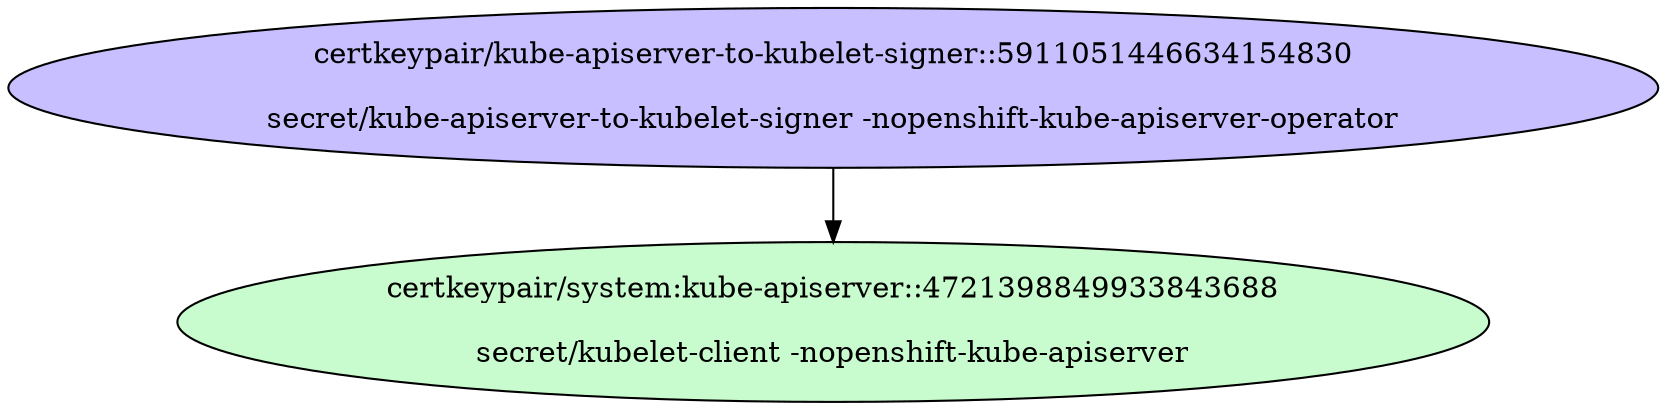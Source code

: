 digraph "Local Certificate" {
  // Node definitions.
  0 [
    label="certkeypair/kube-apiserver-to-kubelet-signer::5911051446634154830\n\nsecret/kube-apiserver-to-kubelet-signer -nopenshift-kube-apiserver-operator\n"
    style=filled
    fillcolor="#c7bfff"
  ];
  15 [
    label="certkeypair/system:kube-apiserver::4721398849933843688\n\nsecret/kubelet-client -nopenshift-kube-apiserver\n"
    style=filled
    fillcolor="#c8fbcd"
  ];

  // Edge definitions.
  0 -> 15;
}